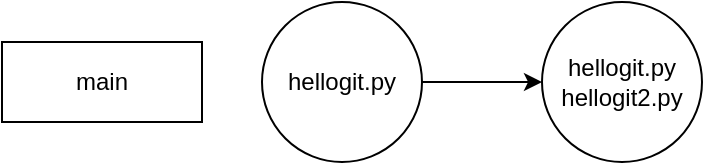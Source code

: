 <mxfile version="24.2.2" type="github">
  <diagram name="Página-1" id="E673iw_Ba5-OrHFuVCCg">
    <mxGraphModel dx="910" dy="549" grid="1" gridSize="10" guides="1" tooltips="1" connect="1" arrows="1" fold="1" page="1" pageScale="1" pageWidth="827" pageHeight="1169" math="0" shadow="0">
      <root>
        <mxCell id="0" />
        <mxCell id="1" parent="0" />
        <mxCell id="d15GUVhJVSYOG5PrQr8g-3" style="edgeStyle=orthogonalEdgeStyle;rounded=0;orthogonalLoop=1;jettySize=auto;html=1;entryX=0;entryY=0.5;entryDx=0;entryDy=0;" edge="1" parent="1" source="d15GUVhJVSYOG5PrQr8g-1" target="d15GUVhJVSYOG5PrQr8g-2">
          <mxGeometry relative="1" as="geometry" />
        </mxCell>
        <mxCell id="d15GUVhJVSYOG5PrQr8g-1" value="hellogit.py" style="ellipse;whiteSpace=wrap;html=1;aspect=fixed;" vertex="1" parent="1">
          <mxGeometry x="140" y="80" width="80" height="80" as="geometry" />
        </mxCell>
        <mxCell id="d15GUVhJVSYOG5PrQr8g-2" value="&lt;div&gt;hellogit.py&lt;/div&gt;&lt;div&gt;hellogit2.py&lt;br&gt;&lt;/div&gt;" style="ellipse;whiteSpace=wrap;html=1;aspect=fixed;" vertex="1" parent="1">
          <mxGeometry x="280" y="80" width="80" height="80" as="geometry" />
        </mxCell>
        <mxCell id="d15GUVhJVSYOG5PrQr8g-4" value="main" style="rounded=0;whiteSpace=wrap;html=1;" vertex="1" parent="1">
          <mxGeometry x="10" y="100" width="100" height="40" as="geometry" />
        </mxCell>
      </root>
    </mxGraphModel>
  </diagram>
</mxfile>
